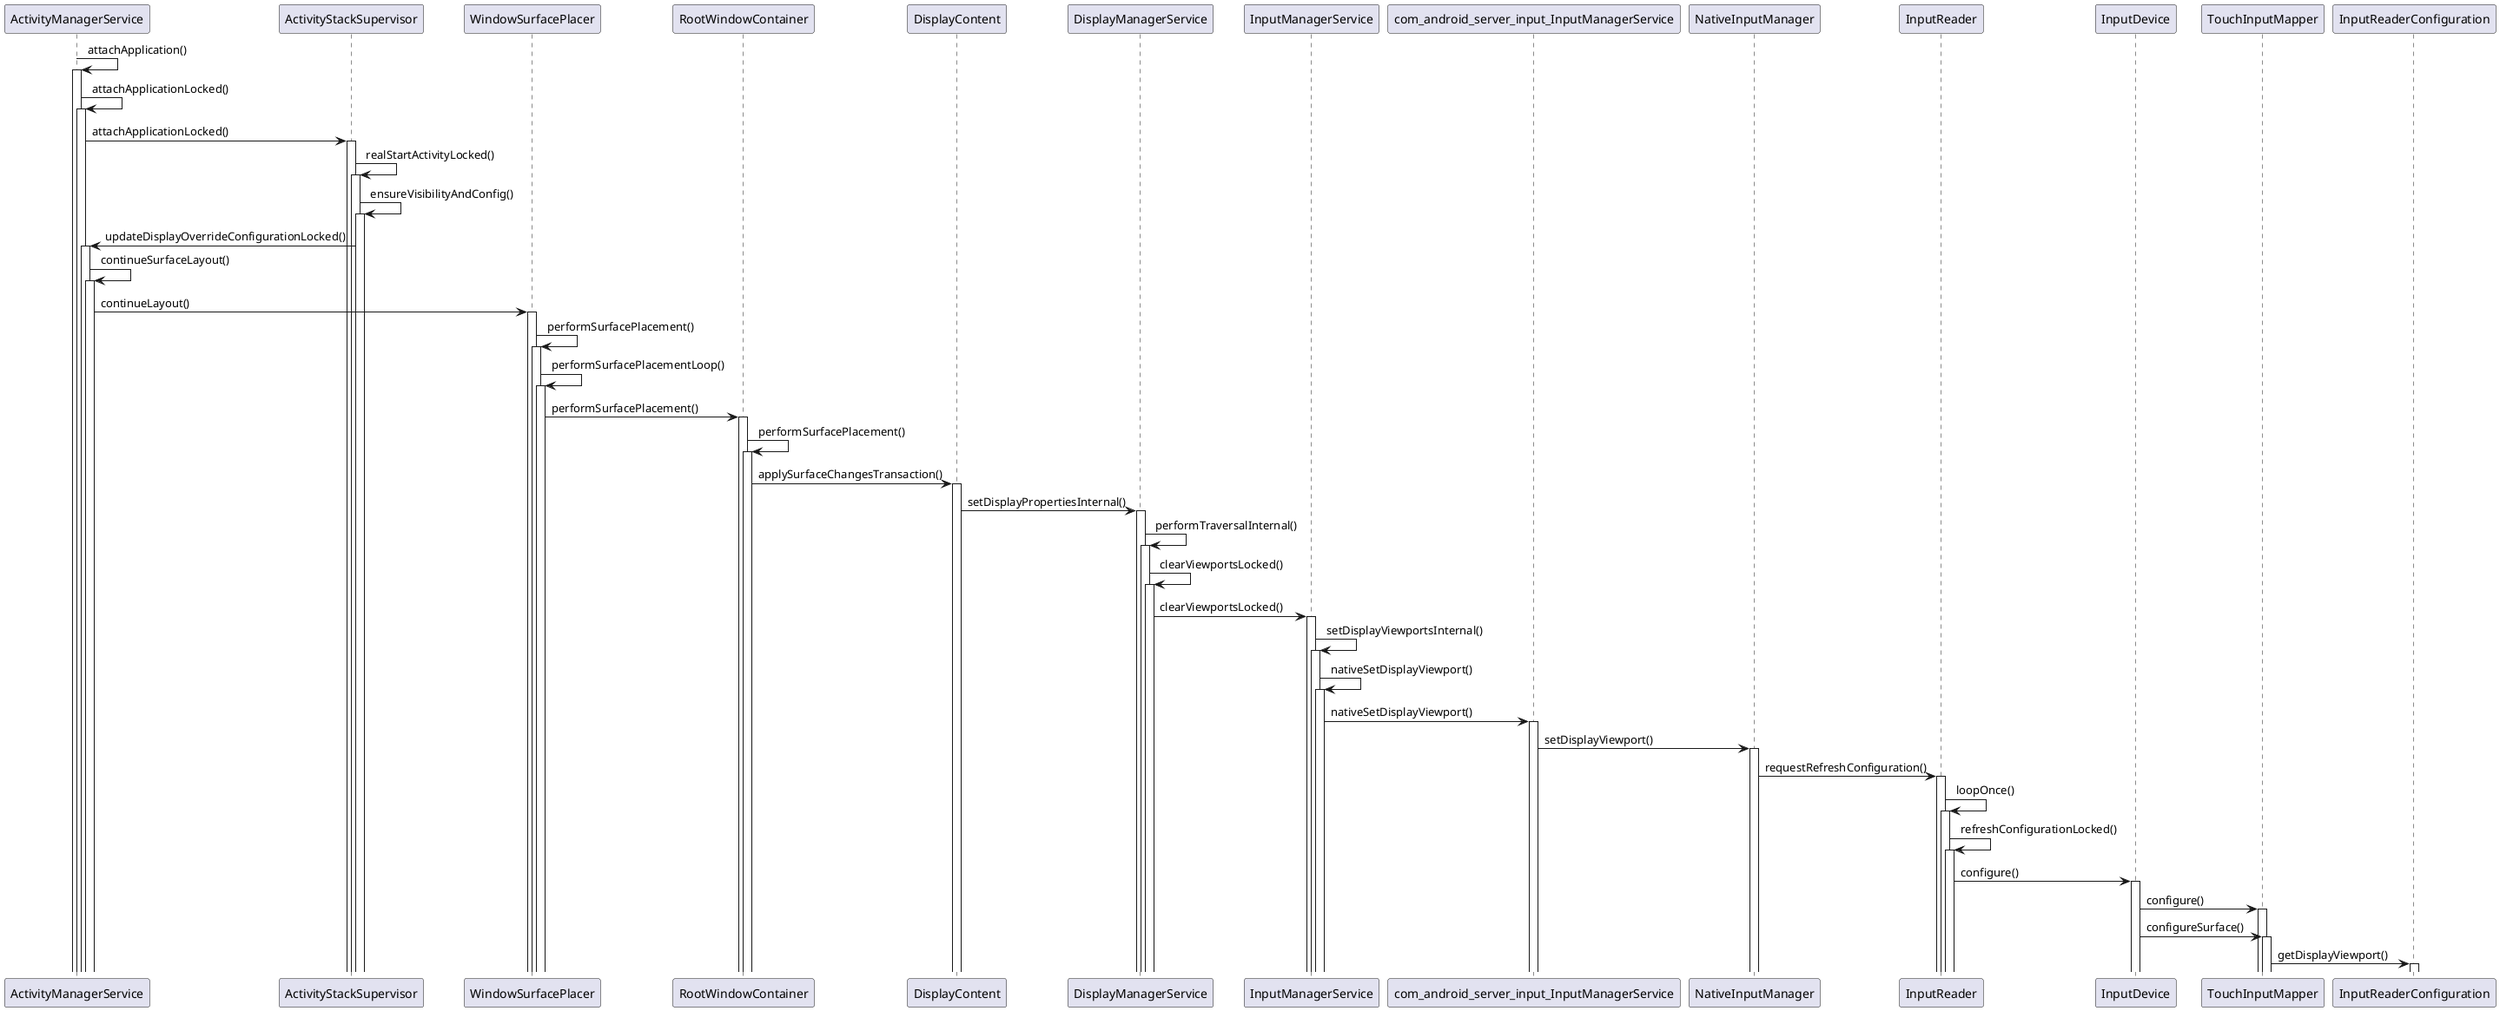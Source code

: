 @startuml
ActivityManagerService -> ActivityManagerService: attachApplication()
activate ActivityManagerService
ActivityManagerService -> ActivityManagerService: attachApplicationLocked()
activate ActivityManagerService
ActivityManagerService -> ActivityStackSupervisor: attachApplicationLocked()
activate ActivityStackSupervisor
ActivityStackSupervisor -> ActivityStackSupervisor: realStartActivityLocked()
activate ActivityStackSupervisor
ActivityStackSupervisor -> ActivityStackSupervisor: ensureVisibilityAndConfig()
activate ActivityStackSupervisor
ActivityStackSupervisor -> ActivityManagerService: updateDisplayOverrideConfigurationLocked()
activate ActivityManagerService
ActivityManagerService -> ActivityManagerService: continueSurfaceLayout()
activate ActivityManagerService
ActivityManagerService -> WindowSurfacePlacer: continueLayout()
activate WindowSurfacePlacer
WindowSurfacePlacer -> WindowSurfacePlacer: performSurfacePlacement()
activate WindowSurfacePlacer
WindowSurfacePlacer -> WindowSurfacePlacer: performSurfacePlacementLoop()
activate WindowSurfacePlacer
WindowSurfacePlacer -> RootWindowContainer: performSurfacePlacement()
activate RootWindowContainer
RootWindowContainer -> RootWindowContainer: performSurfacePlacement()
activate RootWindowContainer
RootWindowContainer -> DisplayContent: applySurfaceChangesTransaction()
activate DisplayContent
DisplayContent -> DisplayManagerService: setDisplayPropertiesInternal()
activate DisplayManagerService


DisplayManagerService -> DisplayManagerService: performTraversalInternal()
activate DisplayManagerService



DisplayManagerService -> DisplayManagerService: clearViewportsLocked()
activate DisplayManagerService
DisplayManagerService -> InputManagerService: clearViewportsLocked()
activate InputManagerService
InputManagerService -> InputManagerService: setDisplayViewportsInternal()
activate InputManagerService
InputManagerService -> InputManagerService: nativeSetDisplayViewport()
activate InputManagerService


InputManagerService -> com_android_server_input_InputManagerService: nativeSetDisplayViewport()
activate com_android_server_input_InputManagerService

com_android_server_input_InputManagerService -> NativeInputManager: setDisplayViewport()
activate NativeInputManager

NativeInputManager -> InputReader: requestRefreshConfiguration()
activate InputReader

InputReader -> InputReader:loopOnce()
activate InputReader
InputReader -> InputReader:refreshConfigurationLocked()
activate InputReader
InputReader -> InputDevice:configure()
activate InputDevice

InputDevice -> TouchInputMapper:configure()
activate TouchInputMapper

InputDevice -> TouchInputMapper:configureSurface()
activate TouchInputMapper

TouchInputMapper -> InputReaderConfiguration:getDisplayViewport()
activate InputReaderConfiguration








@enduml